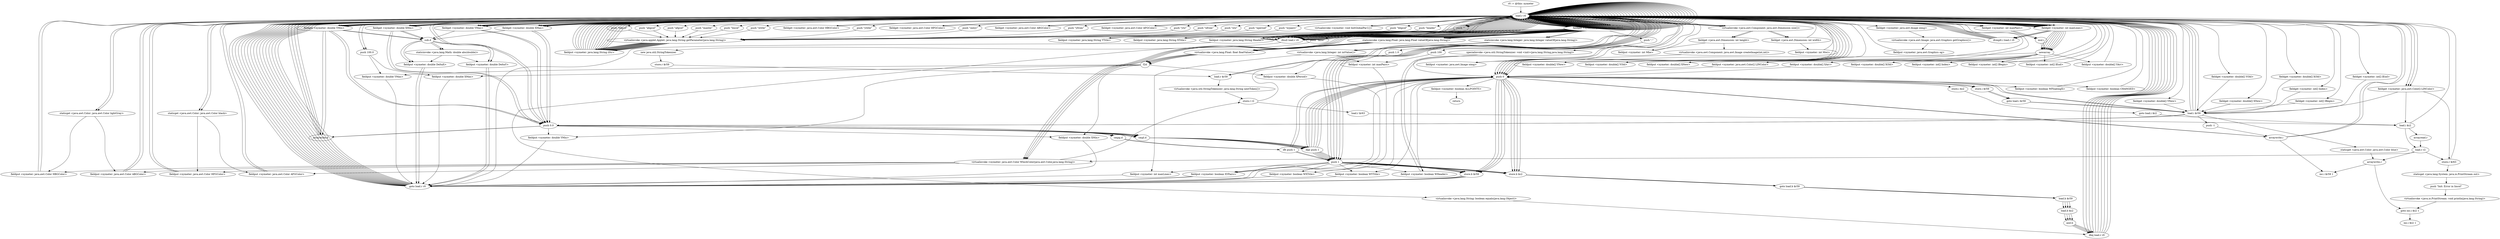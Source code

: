 digraph "" {
    "r0 := @this: xymeter"
    "load.r r0"
    "r0 := @this: xymeter"->"load.r r0";
    "staticget <java.awt.Color: java.awt.Color lightGray>"
    "load.r r0"->"staticget <java.awt.Color: java.awt.Color lightGray>";
    "fieldput <xymeter: java.awt.Color HBGColor>"
    "staticget <java.awt.Color: java.awt.Color lightGray>"->"fieldput <xymeter: java.awt.Color HBGColor>";
    "fieldput <xymeter: java.awt.Color HBGColor>"->"load.r r0";
    "load.r r0"->"staticget <java.awt.Color: java.awt.Color lightGray>";
    "fieldput <xymeter: java.awt.Color ABGColor>"
    "staticget <java.awt.Color: java.awt.Color lightGray>"->"fieldput <xymeter: java.awt.Color ABGColor>";
    "fieldput <xymeter: java.awt.Color ABGColor>"->"load.r r0";
    "staticget <java.awt.Color: java.awt.Color black>"
    "load.r r0"->"staticget <java.awt.Color: java.awt.Color black>";
    "fieldput <xymeter: java.awt.Color HFGColor>"
    "staticget <java.awt.Color: java.awt.Color black>"->"fieldput <xymeter: java.awt.Color HFGColor>";
    "fieldput <xymeter: java.awt.Color HFGColor>"->"load.r r0";
    "load.r r0"->"staticget <java.awt.Color: java.awt.Color black>";
    "fieldput <xymeter: java.awt.Color AFGColor>"
    "staticget <java.awt.Color: java.awt.Color black>"->"fieldput <xymeter: java.awt.Color AFGColor>";
    "fieldput <xymeter: java.awt.Color AFGColor>"->"load.r r0";
    "load.r r0"->"load.r r0";
    "push \"header\""
    "load.r r0"->"push \"header\"";
    "virtualinvoke <java.applet.Applet: java.lang.String getParameter(java.lang.String)>"
    "push \"header\""->"virtualinvoke <java.applet.Applet: java.lang.String getParameter(java.lang.String)>";
    "fieldput <xymeter: java.lang.String iStr>"
    "virtualinvoke <java.applet.Applet: java.lang.String getParameter(java.lang.String)>"->"fieldput <xymeter: java.lang.String iStr>";
    "fieldput <xymeter: java.lang.String iStr>"->"load.r r0";
    "fieldget <xymeter: java.lang.String iStr>"
    "load.r r0"->"fieldget <xymeter: java.lang.String iStr>";
    "ifnull load.r r0"
    "fieldget <xymeter: java.lang.String iStr>"->"ifnull load.r r0";
    "ifnull load.r r0"->"load.r r0";
    "push 1"
    "load.r r0"->"push 1";
    "fieldput <xymeter: boolean WHeader>"
    "push 1"->"fieldput <xymeter: boolean WHeader>";
    "fieldput <xymeter: boolean WHeader>"->"load.r r0";
    "load.r r0"->"load.r r0";
    "load.r r0"->"fieldget <xymeter: java.lang.String iStr>";
    "fieldput <xymeter: java.lang.String Header>"
    "fieldget <xymeter: java.lang.String iStr>"->"fieldput <xymeter: java.lang.String Header>";
    "goto load.r r0"
    "fieldput <xymeter: java.lang.String Header>"->"goto load.r r0";
    "goto load.r r0"->"load.r r0";
    "load.r r0"->"load.r r0";
    "push \"xtitle\""
    "load.r r0"->"push \"xtitle\"";
    "push \"xtitle\""->"virtualinvoke <java.applet.Applet: java.lang.String getParameter(java.lang.String)>";
    "virtualinvoke <java.applet.Applet: java.lang.String getParameter(java.lang.String)>"->"fieldput <xymeter: java.lang.String iStr>";
    "fieldput <xymeter: java.lang.String iStr>"->"load.r r0";
    "load.r r0"->"fieldget <xymeter: java.lang.String iStr>";
    "fieldget <xymeter: java.lang.String iStr>"->"ifnull load.r r0";
    "ifnull load.r r0"->"load.r r0";
    "load.r r0"->"load.r r0";
    "load.r r0"->"fieldget <xymeter: java.lang.String iStr>";
    "fieldput <xymeter: java.lang.String XTitle>"
    "fieldget <xymeter: java.lang.String iStr>"->"fieldput <xymeter: java.lang.String XTitle>";
    "fieldput <xymeter: java.lang.String XTitle>"->"load.r r0";
    "load.r r0"->"push 1";
    "fieldput <xymeter: boolean WXTitle>"
    "push 1"->"fieldput <xymeter: boolean WXTitle>";
    "fieldput <xymeter: boolean WXTitle>"->"goto load.r r0";
    "goto load.r r0"->"load.r r0";
    "load.r r0"->"load.r r0";
    "push \"ytitle\""
    "load.r r0"->"push \"ytitle\"";
    "push \"ytitle\""->"virtualinvoke <java.applet.Applet: java.lang.String getParameter(java.lang.String)>";
    "virtualinvoke <java.applet.Applet: java.lang.String getParameter(java.lang.String)>"->"fieldput <xymeter: java.lang.String iStr>";
    "fieldput <xymeter: java.lang.String iStr>"->"load.r r0";
    "load.r r0"->"fieldget <xymeter: java.lang.String iStr>";
    "fieldget <xymeter: java.lang.String iStr>"->"ifnull load.r r0";
    "ifnull load.r r0"->"load.r r0";
    "load.r r0"->"load.r r0";
    "load.r r0"->"fieldget <xymeter: java.lang.String iStr>";
    "fieldput <xymeter: java.lang.String YTitle>"
    "fieldget <xymeter: java.lang.String iStr>"->"fieldput <xymeter: java.lang.String YTitle>";
    "fieldput <xymeter: java.lang.String YTitle>"->"load.r r0";
    "load.r r0"->"push 1";
    "fieldput <xymeter: boolean WYTitle>"
    "push 1"->"fieldput <xymeter: boolean WYTitle>";
    "fieldput <xymeter: boolean WYTitle>"->"goto load.r r0";
    "goto load.r r0"->"load.r r0";
    "load.r r0"->"load.r r0";
    "push \"onlyy\""
    "load.r r0"->"push \"onlyy\"";
    "push \"onlyy\""->"virtualinvoke <java.applet.Applet: java.lang.String getParameter(java.lang.String)>";
    "virtualinvoke <java.applet.Applet: java.lang.String getParameter(java.lang.String)>"->"fieldput <xymeter: java.lang.String iStr>";
    "fieldput <xymeter: java.lang.String iStr>"->"load.r r0";
    "load.r r0"->"fieldget <xymeter: java.lang.String iStr>";
    "fieldget <xymeter: java.lang.String iStr>"->"ifnull load.r r0";
    "ifnull load.r r0"->"load.r r0";
    "load.r r0"->"fieldget <xymeter: java.lang.String iStr>";
    "push \"false\""
    "fieldget <xymeter: java.lang.String iStr>"->"push \"false\"";
    "virtualinvoke <java.lang.String: boolean equals(java.lang.Object)>"
    "push \"false\""->"virtualinvoke <java.lang.String: boolean equals(java.lang.Object)>";
    "ifeq load.r r0"
    "virtualinvoke <java.lang.String: boolean equals(java.lang.Object)>"->"ifeq load.r r0";
    "ifeq load.r r0"->"load.r r0";
    "load.r r0"->"push 1";
    "fieldput <xymeter: boolean XYPairs>"
    "push 1"->"fieldput <xymeter: boolean XYPairs>";
    "fieldput <xymeter: boolean XYPairs>"->"goto load.r r0";
    "goto load.r r0"->"load.r r0";
    "load.r r0"->"load.r r0";
    "push \"yfrom\""
    "load.r r0"->"push \"yfrom\"";
    "push \"yfrom\""->"virtualinvoke <java.applet.Applet: java.lang.String getParameter(java.lang.String)>";
    "virtualinvoke <java.applet.Applet: java.lang.String getParameter(java.lang.String)>"->"fieldput <xymeter: java.lang.String iStr>";
    "fieldput <xymeter: java.lang.String iStr>"->"load.r r0";
    "load.r r0"->"fieldget <xymeter: java.lang.String iStr>";
    "fieldget <xymeter: java.lang.String iStr>"->"ifnull load.r r0";
    "ifnull load.r r0"->"load.r r0";
    "load.r r0"->"load.r r0";
    "load.r r0"->"fieldget <xymeter: java.lang.String iStr>";
    "staticinvoke <java.lang.Float: java.lang.Float valueOf(java.lang.String)>"
    "fieldget <xymeter: java.lang.String iStr>"->"staticinvoke <java.lang.Float: java.lang.Float valueOf(java.lang.String)>";
    "virtualinvoke <java.lang.Float: float floatValue()>"
    "staticinvoke <java.lang.Float: java.lang.Float valueOf(java.lang.String)>"->"virtualinvoke <java.lang.Float: float floatValue()>";
    "f2d"
    "virtualinvoke <java.lang.Float: float floatValue()>"->"f2d";
    "fieldput <xymeter: double YMin>"
    "f2d"->"fieldput <xymeter: double YMin>";
    "fieldput <xymeter: double YMin>"->"goto load.r r0";
    "goto load.r r0"->"load.r r0";
    "load.r r0"->"load.r r0";
    "push \"yto\""
    "load.r r0"->"push \"yto\"";
    "push \"yto\""->"virtualinvoke <java.applet.Applet: java.lang.String getParameter(java.lang.String)>";
    "virtualinvoke <java.applet.Applet: java.lang.String getParameter(java.lang.String)>"->"fieldput <xymeter: java.lang.String iStr>";
    "fieldput <xymeter: java.lang.String iStr>"->"load.r r0";
    "load.r r0"->"fieldget <xymeter: java.lang.String iStr>";
    "fieldget <xymeter: java.lang.String iStr>"->"ifnull load.r r0";
    "ifnull load.r r0"->"load.r r0";
    "load.r r0"->"load.r r0";
    "load.r r0"->"fieldget <xymeter: java.lang.String iStr>";
    "fieldget <xymeter: java.lang.String iStr>"->"staticinvoke <java.lang.Float: java.lang.Float valueOf(java.lang.String)>";
    "staticinvoke <java.lang.Float: java.lang.Float valueOf(java.lang.String)>"->"virtualinvoke <java.lang.Float: float floatValue()>";
    "virtualinvoke <java.lang.Float: float floatValue()>"->"f2d";
    "fieldput <xymeter: double YMax>"
    "f2d"->"fieldput <xymeter: double YMax>";
    "fieldput <xymeter: double YMax>"->"goto load.r r0";
    "goto load.r r0"->"load.r r0";
    "fieldget <xymeter: double YMax>"
    "load.r r0"->"fieldget <xymeter: double YMax>";
    "push 0.0"
    "fieldget <xymeter: double YMax>"->"push 0.0";
    "cmpl.d"
    "push 0.0"->"cmpl.d";
    "ifge push 1"
    "cmpl.d"->"ifge push 1";
    "push 0"
    "ifge push 1"->"push 0";
    "store.b $r59"
    "push 0"->"store.b $r59";
    "store.b $r59"->"goto load.r r0";
    "goto load.r r0"->"load.r r0";
    "fieldget <xymeter: double YMin>"
    "load.r r0"->"fieldget <xymeter: double YMin>";
    "fieldget <xymeter: double YMin>"->"push 0.0";
    "push 0.0"->"cmpl.d";
    "cmpl.d"->"ifge push 1";
    "ifge push 1"->"push 0";
    "store.b $z2"
    "push 0"->"store.b $z2";
    "goto load.b $r59"
    "store.b $z2"->"goto load.b $r59";
    "load.b $r59"
    "goto load.b $r59"->"load.b $r59";
    "load.b $z2"
    "load.b $r59"->"load.b $z2";
    "and.b"
    "load.b $z2"->"and.b";
    "and.b"->"ifeq load.r r0";
    "ifeq load.r r0"->"load.r r0";
    "load.r r0"->"load.r r0";
    "load.r r0"->"fieldget <xymeter: double YMax>";
    "fieldget <xymeter: double YMax>"->"load.r r0";
    "load.r r0"->"fieldget <xymeter: double YMin>";
    "sub.d"
    "fieldget <xymeter: double YMin>"->"sub.d";
    "fieldput <xymeter: double DeltaY>"
    "sub.d"->"fieldput <xymeter: double DeltaY>";
    "fieldput <xymeter: double DeltaY>"->"goto load.r r0";
    "goto load.r r0"->"load.r r0";
    "load.r r0"->"load.r r0";
    "push \"xfrom\""
    "load.r r0"->"push \"xfrom\"";
    "push \"xfrom\""->"virtualinvoke <java.applet.Applet: java.lang.String getParameter(java.lang.String)>";
    "virtualinvoke <java.applet.Applet: java.lang.String getParameter(java.lang.String)>"->"fieldput <xymeter: java.lang.String iStr>";
    "fieldput <xymeter: java.lang.String iStr>"->"load.r r0";
    "load.r r0"->"fieldget <xymeter: java.lang.String iStr>";
    "fieldget <xymeter: java.lang.String iStr>"->"ifnull load.r r0";
    "ifnull load.r r0"->"load.r r0";
    "load.r r0"->"load.r r0";
    "load.r r0"->"fieldget <xymeter: java.lang.String iStr>";
    "fieldget <xymeter: java.lang.String iStr>"->"staticinvoke <java.lang.Float: java.lang.Float valueOf(java.lang.String)>";
    "staticinvoke <java.lang.Float: java.lang.Float valueOf(java.lang.String)>"->"virtualinvoke <java.lang.Float: float floatValue()>";
    "virtualinvoke <java.lang.Float: float floatValue()>"->"f2d";
    "fieldput <xymeter: double XMin>"
    "f2d"->"fieldput <xymeter: double XMin>";
    "fieldput <xymeter: double XMin>"->"goto load.r r0";
    "goto load.r r0"->"load.r r0";
    "load.r r0"->"load.r r0";
    "push \"xto\""
    "load.r r0"->"push \"xto\"";
    "push \"xto\""->"virtualinvoke <java.applet.Applet: java.lang.String getParameter(java.lang.String)>";
    "virtualinvoke <java.applet.Applet: java.lang.String getParameter(java.lang.String)>"->"fieldput <xymeter: java.lang.String iStr>";
    "fieldput <xymeter: java.lang.String iStr>"->"load.r r0";
    "load.r r0"->"fieldget <xymeter: java.lang.String iStr>";
    "fieldget <xymeter: java.lang.String iStr>"->"ifnull load.r r0";
    "ifnull load.r r0"->"load.r r0";
    "load.r r0"->"load.r r0";
    "load.r r0"->"fieldget <xymeter: java.lang.String iStr>";
    "fieldget <xymeter: java.lang.String iStr>"->"staticinvoke <java.lang.Float: java.lang.Float valueOf(java.lang.String)>";
    "staticinvoke <java.lang.Float: java.lang.Float valueOf(java.lang.String)>"->"virtualinvoke <java.lang.Float: float floatValue()>";
    "virtualinvoke <java.lang.Float: float floatValue()>"->"f2d";
    "fieldput <xymeter: double XMax>"
    "f2d"->"fieldput <xymeter: double XMax>";
    "fieldput <xymeter: double XMax>"->"goto load.r r0";
    "goto load.r r0"->"load.r r0";
    "fieldget <xymeter: double XMax>"
    "load.r r0"->"fieldget <xymeter: double XMax>";
    "fieldget <xymeter: double XMax>"->"push 0.0";
    "push 0.0"->"cmpl.d";
    "cmpl.d"->"ifge push 1";
    "ifge push 1"->"push 0";
    "push 0"->"store.b $r59";
    "store.b $r59"->"goto load.r r0";
    "goto load.r r0"->"load.r r0";
    "fieldget <xymeter: double XMin>"
    "load.r r0"->"fieldget <xymeter: double XMin>";
    "fieldget <xymeter: double XMin>"->"push 0.0";
    "push 0.0"->"cmpl.d";
    "cmpl.d"->"ifge push 1";
    "ifge push 1"->"push 0";
    "push 0"->"store.b $z2";
    "store.b $z2"->"goto load.b $r59";
    "goto load.b $r59"->"load.b $r59";
    "load.b $r59"->"load.b $z2";
    "load.b $z2"->"and.b";
    "and.b"->"ifeq load.r r0";
    "ifeq load.r r0"->"load.r r0";
    "load.r r0"->"load.r r0";
    "load.r r0"->"fieldget <xymeter: double XMax>";
    "fieldget <xymeter: double XMax>"->"load.r r0";
    "load.r r0"->"fieldget <xymeter: double XMin>";
    "fieldget <xymeter: double XMin>"->"sub.d";
    "fieldput <xymeter: double DeltaX>"
    "sub.d"->"fieldput <xymeter: double DeltaX>";
    "fieldput <xymeter: double DeltaX>"->"goto load.r r0";
    "goto load.r r0"->"load.r r0";
    "load.r r0"->"load.r r0";
    "push \"xperiod\""
    "load.r r0"->"push \"xperiod\"";
    "push \"xperiod\""->"virtualinvoke <java.applet.Applet: java.lang.String getParameter(java.lang.String)>";
    "virtualinvoke <java.applet.Applet: java.lang.String getParameter(java.lang.String)>"->"fieldput <xymeter: java.lang.String iStr>";
    "fieldput <xymeter: java.lang.String iStr>"->"load.r r0";
    "load.r r0"->"fieldget <xymeter: java.lang.String iStr>";
    "fieldget <xymeter: java.lang.String iStr>"->"ifnull load.r r0";
    "ifnull load.r r0"->"load.r r0";
    "load.r r0"->"load.r r0";
    "load.r r0"->"fieldget <xymeter: java.lang.String iStr>";
    "fieldget <xymeter: java.lang.String iStr>"->"staticinvoke <java.lang.Float: java.lang.Float valueOf(java.lang.String)>";
    "staticinvoke <java.lang.Float: java.lang.Float valueOf(java.lang.String)>"->"virtualinvoke <java.lang.Float: float floatValue()>";
    "virtualinvoke <java.lang.Float: float floatValue()>"->"f2d";
    "fieldput <xymeter: double XPeriod>"
    "f2d"->"fieldput <xymeter: double XPeriod>";
    "fieldput <xymeter: double XPeriod>"->"goto load.r r0";
    "goto load.r r0"->"load.r r0";
    "load.r r0"->"load.r r0";
    "push \"xypairs\""
    "load.r r0"->"push \"xypairs\"";
    "push \"xypairs\""->"virtualinvoke <java.applet.Applet: java.lang.String getParameter(java.lang.String)>";
    "virtualinvoke <java.applet.Applet: java.lang.String getParameter(java.lang.String)>"->"fieldput <xymeter: java.lang.String iStr>";
    "fieldput <xymeter: java.lang.String iStr>"->"load.r r0";
    "load.r r0"->"fieldget <xymeter: java.lang.String iStr>";
    "fieldget <xymeter: java.lang.String iStr>"->"ifnull load.r r0";
    "ifnull load.r r0"->"load.r r0";
    "load.r r0"->"load.r r0";
    "load.r r0"->"fieldget <xymeter: java.lang.String iStr>";
    "staticinvoke <java.lang.Integer: java.lang.Integer valueOf(java.lang.String)>"
    "fieldget <xymeter: java.lang.String iStr>"->"staticinvoke <java.lang.Integer: java.lang.Integer valueOf(java.lang.String)>";
    "virtualinvoke <java.lang.Integer: int intValue()>"
    "staticinvoke <java.lang.Integer: java.lang.Integer valueOf(java.lang.String)>"->"virtualinvoke <java.lang.Integer: int intValue()>";
    "fieldput <xymeter: int maxPairs>"
    "virtualinvoke <java.lang.Integer: int intValue()>"->"fieldput <xymeter: int maxPairs>";
    "fieldput <xymeter: int maxPairs>"->"goto load.r r0";
    "goto load.r r0"->"load.r r0";
    "load.r r0"->"load.r r0";
    "push \"hbgcol\""
    "load.r r0"->"push \"hbgcol\"";
    "push \"hbgcol\""->"virtualinvoke <java.applet.Applet: java.lang.String getParameter(java.lang.String)>";
    "virtualinvoke <java.applet.Applet: java.lang.String getParameter(java.lang.String)>"->"fieldput <xymeter: java.lang.String iStr>";
    "fieldput <xymeter: java.lang.String iStr>"->"load.r r0";
    "load.r r0"->"fieldget <xymeter: java.lang.String iStr>";
    "fieldget <xymeter: java.lang.String iStr>"->"ifnull load.r r0";
    "ifnull load.r r0"->"load.r r0";
    "load.r r0"->"load.r r0";
    "load.r r0"->"load.r r0";
    "fieldget <xymeter: java.awt.Color HBGColor>"
    "load.r r0"->"fieldget <xymeter: java.awt.Color HBGColor>";
    "fieldget <xymeter: java.awt.Color HBGColor>"->"load.r r0";
    "load.r r0"->"fieldget <xymeter: java.lang.String iStr>";
    "virtualinvoke <xymeter: java.awt.Color WhichColor(java.awt.Color,java.lang.String)>"
    "fieldget <xymeter: java.lang.String iStr>"->"virtualinvoke <xymeter: java.awt.Color WhichColor(java.awt.Color,java.lang.String)>";
    "virtualinvoke <xymeter: java.awt.Color WhichColor(java.awt.Color,java.lang.String)>"->"fieldput <xymeter: java.awt.Color HBGColor>";
    "fieldput <xymeter: java.awt.Color HBGColor>"->"load.r r0";
    "load.r r0"->"load.r r0";
    "push \"hfgcol\""
    "load.r r0"->"push \"hfgcol\"";
    "push \"hfgcol\""->"virtualinvoke <java.applet.Applet: java.lang.String getParameter(java.lang.String)>";
    "virtualinvoke <java.applet.Applet: java.lang.String getParameter(java.lang.String)>"->"fieldput <xymeter: java.lang.String iStr>";
    "fieldput <xymeter: java.lang.String iStr>"->"load.r r0";
    "load.r r0"->"fieldget <xymeter: java.lang.String iStr>";
    "fieldget <xymeter: java.lang.String iStr>"->"ifnull load.r r0";
    "ifnull load.r r0"->"load.r r0";
    "load.r r0"->"load.r r0";
    "load.r r0"->"load.r r0";
    "fieldget <xymeter: java.awt.Color HFGColor>"
    "load.r r0"->"fieldget <xymeter: java.awt.Color HFGColor>";
    "fieldget <xymeter: java.awt.Color HFGColor>"->"load.r r0";
    "load.r r0"->"fieldget <xymeter: java.lang.String iStr>";
    "fieldget <xymeter: java.lang.String iStr>"->"virtualinvoke <xymeter: java.awt.Color WhichColor(java.awt.Color,java.lang.String)>";
    "virtualinvoke <xymeter: java.awt.Color WhichColor(java.awt.Color,java.lang.String)>"->"fieldput <xymeter: java.awt.Color HFGColor>";
    "fieldput <xymeter: java.awt.Color HFGColor>"->"load.r r0";
    "load.r r0"->"load.r r0";
    "push \"abgcol\""
    "load.r r0"->"push \"abgcol\"";
    "push \"abgcol\""->"virtualinvoke <java.applet.Applet: java.lang.String getParameter(java.lang.String)>";
    "virtualinvoke <java.applet.Applet: java.lang.String getParameter(java.lang.String)>"->"fieldput <xymeter: java.lang.String iStr>";
    "fieldput <xymeter: java.lang.String iStr>"->"load.r r0";
    "load.r r0"->"fieldget <xymeter: java.lang.String iStr>";
    "fieldget <xymeter: java.lang.String iStr>"->"ifnull load.r r0";
    "ifnull load.r r0"->"load.r r0";
    "load.r r0"->"load.r r0";
    "load.r r0"->"load.r r0";
    "fieldget <xymeter: java.awt.Color ABGColor>"
    "load.r r0"->"fieldget <xymeter: java.awt.Color ABGColor>";
    "fieldget <xymeter: java.awt.Color ABGColor>"->"load.r r0";
    "load.r r0"->"fieldget <xymeter: java.lang.String iStr>";
    "fieldget <xymeter: java.lang.String iStr>"->"virtualinvoke <xymeter: java.awt.Color WhichColor(java.awt.Color,java.lang.String)>";
    "virtualinvoke <xymeter: java.awt.Color WhichColor(java.awt.Color,java.lang.String)>"->"fieldput <xymeter: java.awt.Color ABGColor>";
    "fieldput <xymeter: java.awt.Color ABGColor>"->"load.r r0";
    "load.r r0"->"load.r r0";
    "push \"afgcol\""
    "load.r r0"->"push \"afgcol\"";
    "push \"afgcol\""->"virtualinvoke <java.applet.Applet: java.lang.String getParameter(java.lang.String)>";
    "virtualinvoke <java.applet.Applet: java.lang.String getParameter(java.lang.String)>"->"fieldput <xymeter: java.lang.String iStr>";
    "fieldput <xymeter: java.lang.String iStr>"->"load.r r0";
    "load.r r0"->"fieldget <xymeter: java.lang.String iStr>";
    "fieldget <xymeter: java.lang.String iStr>"->"ifnull load.r r0";
    "ifnull load.r r0"->"load.r r0";
    "load.r r0"->"load.r r0";
    "load.r r0"->"load.r r0";
    "fieldget <xymeter: java.awt.Color AFGColor>"
    "load.r r0"->"fieldget <xymeter: java.awt.Color AFGColor>";
    "fieldget <xymeter: java.awt.Color AFGColor>"->"load.r r0";
    "load.r r0"->"fieldget <xymeter: java.lang.String iStr>";
    "fieldget <xymeter: java.lang.String iStr>"->"virtualinvoke <xymeter: java.awt.Color WhichColor(java.awt.Color,java.lang.String)>";
    "virtualinvoke <xymeter: java.awt.Color WhichColor(java.awt.Color,java.lang.String)>"->"fieldput <xymeter: java.awt.Color AFGColor>";
    "fieldput <xymeter: java.awt.Color AFGColor>"->"load.r r0";
    "load.r r0"->"load.r r0";
    "push \"maxlin\""
    "load.r r0"->"push \"maxlin\"";
    "push \"maxlin\""->"virtualinvoke <java.applet.Applet: java.lang.String getParameter(java.lang.String)>";
    "virtualinvoke <java.applet.Applet: java.lang.String getParameter(java.lang.String)>"->"fieldput <xymeter: java.lang.String iStr>";
    "fieldput <xymeter: java.lang.String iStr>"->"load.r r0";
    "load.r r0"->"fieldget <xymeter: java.lang.String iStr>";
    "fieldget <xymeter: java.lang.String iStr>"->"ifnull load.r r0";
    "ifnull load.r r0"->"load.r r0";
    "load.r r0"->"load.r r0";
    "load.r r0"->"fieldget <xymeter: java.lang.String iStr>";
    "fieldget <xymeter: java.lang.String iStr>"->"staticinvoke <java.lang.Integer: java.lang.Integer valueOf(java.lang.String)>";
    "staticinvoke <java.lang.Integer: java.lang.Integer valueOf(java.lang.String)>"->"virtualinvoke <java.lang.Integer: int intValue()>";
    "fieldput <xymeter: int maxLines>"
    "virtualinvoke <java.lang.Integer: int intValue()>"->"fieldput <xymeter: int maxLines>";
    "fieldput <xymeter: int maxLines>"->"goto load.r r0";
    "goto load.r r0"->"load.r r0";
    "load.r r0"->"load.r r0";
    "fieldget <xymeter: int maxLines>"
    "load.r r0"->"fieldget <xymeter: int maxLines>";
    "newarray"
    "fieldget <xymeter: int maxLines>"->"newarray";
    "fieldput <xymeter: java.awt.Color[] LINColor>"
    "newarray"->"fieldput <xymeter: java.awt.Color[] LINColor>";
    "fieldput <xymeter: java.awt.Color[] LINColor>"->"push 0";
    "store.i $r59"
    "push 0"->"store.i $r59";
    "goto load.i $r59"
    "store.i $r59"->"goto load.i $r59";
    "load.i $r59"
    "goto load.i $r59"->"load.i $r59";
    "load.i $r59"->"load.r r0";
    "load.r r0"->"fieldget <xymeter: int maxLines>";
    "ifcmplt.i load.r r0"
    "fieldget <xymeter: int maxLines>"->"ifcmplt.i load.r r0";
    "ifcmplt.i load.r r0"->"load.r r0";
    "load.r r0"->"load.r r0";
    "push \"lincol\""
    "load.r r0"->"push \"lincol\"";
    "push \"lincol\""->"virtualinvoke <java.applet.Applet: java.lang.String getParameter(java.lang.String)>";
    "virtualinvoke <java.applet.Applet: java.lang.String getParameter(java.lang.String)>"->"fieldput <xymeter: java.lang.String iStr>";
    "fieldput <xymeter: java.lang.String iStr>"->"load.r r0";
    "load.r r0"->"fieldget <xymeter: java.lang.String iStr>";
    "fieldget <xymeter: java.lang.String iStr>"->"ifnull load.r r0";
    "new java.util.StringTokenizer"
    "ifnull load.r r0"->"new java.util.StringTokenizer";
    "store.r $r59"
    "new java.util.StringTokenizer"->"store.r $r59";
    "load.r $r59"
    "store.r $r59"->"load.r $r59";
    "load.r $r59"->"load.r r0";
    "load.r r0"->"fieldget <xymeter: java.lang.String iStr>";
    "push \",\""
    "fieldget <xymeter: java.lang.String iStr>"->"push \",\"";
    "specialinvoke <java.util.StringTokenizer: void <init>(java.lang.String,java.lang.String)>"
    "push \",\""->"specialinvoke <java.util.StringTokenizer: void <init>(java.lang.String,java.lang.String)>";
    "specialinvoke <java.util.StringTokenizer: void <init>(java.lang.String,java.lang.String)>"->"push 0";
    "store.i $z2"
    "push 0"->"store.i $z2";
    "goto load.i $z2"
    "store.i $z2"->"goto load.i $z2";
    "load.i $z2"
    "goto load.i $z2"->"load.i $z2";
    "load.i $z2"->"load.r r0";
    "load.r r0"->"fieldget <xymeter: int maxLines>";
    "fieldget <xymeter: int maxLines>"->"ifcmplt.i load.r r0";
    "ifcmplt.i load.r r0"->"load.r r0";
    "load.r r0"->"load.r r0";
    "virtualinvoke <java.awt.Component: java.awt.Dimension size()>"
    "load.r r0"->"virtualinvoke <java.awt.Component: java.awt.Dimension size()>";
    "fieldget <java.awt.Dimension: int height>"
    "virtualinvoke <java.awt.Component: java.awt.Dimension size()>"->"fieldget <java.awt.Dimension: int height>";
    "fieldput <xymeter: int Mhe>"
    "fieldget <java.awt.Dimension: int height>"->"fieldput <xymeter: int Mhe>";
    "fieldput <xymeter: int Mhe>"->"load.r r0";
    "load.r r0"->"load.r r0";
    "load.r r0"->"virtualinvoke <java.awt.Component: java.awt.Dimension size()>";
    "fieldget <java.awt.Dimension: int width>"
    "virtualinvoke <java.awt.Component: java.awt.Dimension size()>"->"fieldget <java.awt.Dimension: int width>";
    "fieldput <xymeter: int Mwi>"
    "fieldget <java.awt.Dimension: int width>"->"fieldput <xymeter: int Mwi>";
    "fieldput <xymeter: int Mwi>"->"load.r r0";
    "virtualinvoke <xymeter: void InitGlobalPar1()>"
    "load.r r0"->"virtualinvoke <xymeter: void InitGlobalPar1()>";
    "virtualinvoke <xymeter: void InitGlobalPar1()>"->"load.r r0";
    "load.r r0"->"load.r r0";
    "load.r r0"->"load.r r0";
    "load.r r0"->"virtualinvoke <java.awt.Component: java.awt.Dimension size()>";
    "virtualinvoke <java.awt.Component: java.awt.Dimension size()>"->"fieldget <java.awt.Dimension: int width>";
    "fieldget <java.awt.Dimension: int width>"->"load.r r0";
    "load.r r0"->"virtualinvoke <java.awt.Component: java.awt.Dimension size()>";
    "virtualinvoke <java.awt.Component: java.awt.Dimension size()>"->"fieldget <java.awt.Dimension: int height>";
    "virtualinvoke <java.awt.Component: java.awt.Image createImage(int,int)>"
    "fieldget <java.awt.Dimension: int height>"->"virtualinvoke <java.awt.Component: java.awt.Image createImage(int,int)>";
    "fieldput <xymeter: java.awt.Image oimg>"
    "virtualinvoke <java.awt.Component: java.awt.Image createImage(int,int)>"->"fieldput <xymeter: java.awt.Image oimg>";
    "fieldput <xymeter: java.awt.Image oimg>"->"load.r r0";
    "load.r r0"->"load.r r0";
    "fieldget <xymeter: java.awt.Image oimg>"
    "load.r r0"->"fieldget <xymeter: java.awt.Image oimg>";
    "virtualinvoke <java.awt.Image: java.awt.Graphics getGraphics()>"
    "fieldget <xymeter: java.awt.Image oimg>"->"virtualinvoke <java.awt.Image: java.awt.Graphics getGraphics()>";
    "fieldput <xymeter: java.awt.Graphics og>"
    "virtualinvoke <java.awt.Image: java.awt.Graphics getGraphics()>"->"fieldput <xymeter: java.awt.Graphics og>";
    "fieldput <xymeter: java.awt.Graphics og>"->"load.r r0";
    "load.r r0"->"push 0";
    "fieldput <xymeter: boolean WFloatingX>"
    "push 0"->"fieldput <xymeter: boolean WFloatingX>";
    "fieldput <xymeter: boolean WFloatingX>"->"load.r r0";
    "load.r r0"->"load.r r0";
    "load.r r0"->"fieldget <xymeter: int maxLines>";
    "fieldget <xymeter: int maxLines>"->"newarray";
    "fieldput <xymeter: double[] YNew>"
    "newarray"->"fieldput <xymeter: double[] YNew>";
    "fieldput <xymeter: double[] YNew>"->"load.r r0";
    "load.r r0"->"load.r r0";
    "load.r r0"->"fieldget <xymeter: int maxLines>";
    "fieldget <xymeter: int maxLines>"->"newarray";
    "fieldput <xymeter: double[] YOld>"
    "newarray"->"fieldput <xymeter: double[] YOld>";
    "fieldput <xymeter: double[] YOld>"->"load.r r0";
    "load.r r0"->"load.r r0";
    "load.r r0"->"fieldget <xymeter: int maxLines>";
    "fieldget <xymeter: int maxLines>"->"newarray";
    "fieldput <xymeter: double[] XNew>"
    "newarray"->"fieldput <xymeter: double[] XNew>";
    "fieldput <xymeter: double[] XNew>"->"load.r r0";
    "load.r r0"->"load.r r0";
    "load.r r0"->"fieldget <xymeter: int maxLines>";
    "fieldget <xymeter: int maxLines>"->"newarray";
    "fieldput <xymeter: double[] XOld>"
    "newarray"->"fieldput <xymeter: double[] XOld>";
    "fieldput <xymeter: double[] XOld>"->"load.r r0";
    "load.r r0"->"load.r r0";
    "load.r r0"->"fieldget <xymeter: int maxLines>";
    "fieldget <xymeter: int maxLines>"->"newarray";
    "fieldput <xymeter: int[] Index>"
    "newarray"->"fieldput <xymeter: int[] Index>";
    "fieldput <xymeter: int[] Index>"->"load.r r0";
    "load.r r0"->"load.r r0";
    "load.r r0"->"fieldget <xymeter: int maxLines>";
    "fieldget <xymeter: int maxLines>"->"newarray";
    "fieldput <xymeter: int[] IBegin>"
    "newarray"->"fieldput <xymeter: int[] IBegin>";
    "fieldput <xymeter: int[] IBegin>"->"load.r r0";
    "load.r r0"->"load.r r0";
    "load.r r0"->"fieldget <xymeter: int maxLines>";
    "fieldget <xymeter: int maxLines>"->"newarray";
    "fieldput <xymeter: int[] IEnd>"
    "newarray"->"fieldput <xymeter: int[] IEnd>";
    "fieldput <xymeter: int[] IEnd>"->"load.r r0";
    "load.r r0"->"load.r r0";
    "load.r r0"->"fieldget <xymeter: int maxLines>";
    "fieldget <xymeter: int maxLines>"->"load.r r0";
    "fieldget <xymeter: int maxPairs>"
    "load.r r0"->"fieldget <xymeter: int maxPairs>";
    "mul.i"
    "fieldget <xymeter: int maxPairs>"->"mul.i";
    "mul.i"->"newarray";
    "fieldput <xymeter: double[] YArr>"
    "newarray"->"fieldput <xymeter: double[] YArr>";
    "fieldput <xymeter: double[] YArr>"->"load.r r0";
    "load.r r0"->"load.r r0";
    "load.r r0"->"fieldget <xymeter: int maxLines>";
    "fieldget <xymeter: int maxLines>"->"load.r r0";
    "load.r r0"->"fieldget <xymeter: int maxPairs>";
    "fieldget <xymeter: int maxPairs>"->"mul.i";
    "mul.i"->"newarray";
    "fieldput <xymeter: double[] XArr>"
    "newarray"->"fieldput <xymeter: double[] XArr>";
    "fieldput <xymeter: double[] XArr>"->"push 0";
    "push 0"->"store.i $r59";
    "store.i $r59"->"goto load.i $r59";
    "goto load.i $r59"->"load.i $r59";
    "load.i $r59"->"load.r r0";
    "load.r r0"->"fieldget <xymeter: int maxLines>";
    "fieldget <xymeter: int maxLines>"->"ifcmplt.i load.r r0";
    "ifcmplt.i load.r r0"->"load.r r0";
    "load.r r0"->"push 0";
    "fieldput <xymeter: boolean CHANGED>"
    "push 0"->"fieldput <xymeter: boolean CHANGED>";
    "fieldput <xymeter: boolean CHANGED>"->"load.r r0";
    "load.r r0"->"push 0";
    "fieldput <xymeter: boolean ALLPOINTS>"
    "push 0"->"fieldput <xymeter: boolean ALLPOINTS>";
    "return"
    "fieldput <xymeter: boolean ALLPOINTS>"->"return";
    "ifcmplt.i load.r r0"->"load.r r0";
    "fieldget <xymeter: double[] YNew>"
    "load.r r0"->"fieldget <xymeter: double[] YNew>";
    "fieldget <xymeter: double[] YNew>"->"load.i $r59";
    "load.i $r59"->"load.r r0";
    "load.r r0"->"fieldget <xymeter: double YMin>";
    "arraywrite.d"
    "fieldget <xymeter: double YMin>"->"arraywrite.d";
    "arraywrite.d"->"load.r r0";
    "fieldget <xymeter: double[] YOld>"
    "load.r r0"->"fieldget <xymeter: double[] YOld>";
    "fieldget <xymeter: double[] YOld>"->"load.i $r59";
    "load.i $r59"->"load.r r0";
    "load.r r0"->"fieldget <xymeter: double YMin>";
    "fieldget <xymeter: double YMin>"->"arraywrite.d";
    "arraywrite.d"->"load.r r0";
    "fieldget <xymeter: double[] XNew>"
    "load.r r0"->"fieldget <xymeter: double[] XNew>";
    "fieldget <xymeter: double[] XNew>"->"load.i $r59";
    "load.i $r59"->"push 0.0";
    "push 0.0"->"arraywrite.d";
    "arraywrite.d"->"load.r r0";
    "fieldget <xymeter: double[] XOld>"
    "load.r r0"->"fieldget <xymeter: double[] XOld>";
    "fieldget <xymeter: double[] XOld>"->"load.i $r59";
    "load.i $r59"->"push 0.0";
    "push 0.0"->"arraywrite.d";
    "arraywrite.d"->"load.r r0";
    "fieldget <xymeter: int[] Index>"
    "load.r r0"->"fieldget <xymeter: int[] Index>";
    "fieldget <xymeter: int[] Index>"->"load.i $r59";
    "push -1"
    "load.i $r59"->"push -1";
    "arraywrite.i"
    "push -1"->"arraywrite.i";
    "arraywrite.i"->"load.r r0";
    "fieldget <xymeter: int[] IBegin>"
    "load.r r0"->"fieldget <xymeter: int[] IBegin>";
    "fieldget <xymeter: int[] IBegin>"->"load.i $r59";
    "load.i $r59"->"push 0";
    "push 0"->"arraywrite.i";
    "arraywrite.i"->"load.r r0";
    "fieldget <xymeter: int[] IEnd>"
    "load.r r0"->"fieldget <xymeter: int[] IEnd>";
    "fieldget <xymeter: int[] IEnd>"->"load.i $r59";
    "load.i $r59"->"push 0";
    "push 0"->"arraywrite.i";
    "inc.i $r59 1"
    "arraywrite.i"->"inc.i $r59 1";
    "ifcmplt.i load.r r0"->"load.r r0";
    "load.r r0"->"load.r $r59";
    "virtualinvoke <java.util.StringTokenizer: java.lang.String nextToken()>"
    "load.r $r59"->"virtualinvoke <java.util.StringTokenizer: java.lang.String nextToken()>";
    "store.r r2"
    "virtualinvoke <java.util.StringTokenizer: java.lang.String nextToken()>"->"store.r r2";
    "store.r r2"->"load.r r0";
    "fieldget <xymeter: java.awt.Color[] LINColor>"
    "load.r r0"->"fieldget <xymeter: java.awt.Color[] LINColor>";
    "store.r $r63"
    "fieldget <xymeter: java.awt.Color[] LINColor>"->"store.r $r63";
    "store.r $r63"->"load.r r0";
    "load.r r0"->"fieldget <xymeter: java.awt.Color[] LINColor>";
    "fieldget <xymeter: java.awt.Color[] LINColor>"->"load.i $z2";
    "arrayread.r"
    "load.i $z2"->"arrayread.r";
    "load.r r2"
    "arrayread.r"->"load.r r2";
    "load.r r2"->"virtualinvoke <xymeter: java.awt.Color WhichColor(java.awt.Color,java.lang.String)>";
    "virtualinvoke <xymeter: java.awt.Color WhichColor(java.awt.Color,java.lang.String)>"->"store.r r2";
    "load.r $r63"
    "store.r r2"->"load.r $r63";
    "load.r $r63"->"load.i $z2";
    "load.i $z2"->"load.r r2";
    "arraywrite.r"
    "load.r r2"->"arraywrite.r";
    "goto inc.i $z2 1"
    "arraywrite.r"->"goto inc.i $z2 1";
    "inc.i $z2 1"
    "goto inc.i $z2 1"->"inc.i $z2 1";
    "load.r r2"->"store.r $r63";
    "staticget <java.lang.System: java.io.PrintStream out>"
    "store.r $r63"->"staticget <java.lang.System: java.io.PrintStream out>";
    "push \"Init: Error in lincol\""
    "staticget <java.lang.System: java.io.PrintStream out>"->"push \"Init: Error in lincol\"";
    "virtualinvoke <java.io.PrintStream: void println(java.lang.String)>"
    "push \"Init: Error in lincol\""->"virtualinvoke <java.io.PrintStream: void println(java.lang.String)>";
    "virtualinvoke <java.io.PrintStream: void println(java.lang.String)>"->"goto inc.i $z2 1";
    "ifcmplt.i load.r r0"->"load.r r0";
    "load.r r0"->"fieldget <xymeter: java.awt.Color[] LINColor>";
    "fieldget <xymeter: java.awt.Color[] LINColor>"->"load.i $r59";
    "staticget <java.awt.Color: java.awt.Color blue>"
    "load.i $r59"->"staticget <java.awt.Color: java.awt.Color blue>";
    "staticget <java.awt.Color: java.awt.Color blue>"->"arraywrite.r";
    "arraywrite.r"->"inc.i $r59 1";
    "ifnull load.r r0"->"load.r r0";
    "load.r r0"->"push 1";
    "push 1"->"fieldput <xymeter: int maxLines>";
    "ifnull load.r r0"->"load.r r0";
    "push 100"
    "load.r r0"->"push 100";
    "push 100"->"fieldput <xymeter: int maxPairs>";
    "ifnull load.r r0"->"load.r r0";
    "push 1.0"
    "load.r r0"->"push 1.0";
    "push 1.0"->"fieldput <xymeter: double XPeriod>";
    "ifeq load.r r0"->"load.r r0";
    "load.r r0"->"fieldget <xymeter: double XMax>";
    "fieldget <xymeter: double XMax>"->"push 0.0";
    "push 0.0"->"cmpl.d";
    "cmpl.d"->"ifge push 1";
    "ifge push 1"->"push 0";
    "push 0"->"store.b $r59";
    "store.b $r59"->"goto load.r r0";
    "goto load.r r0"->"load.r r0";
    "load.r r0"->"fieldget <xymeter: double XMin>";
    "fieldget <xymeter: double XMin>"->"push 0.0";
    "cmpg.d"
    "push 0.0"->"cmpg.d";
    "iflt push 1"
    "cmpg.d"->"iflt push 1";
    "iflt push 1"->"push 0";
    "push 0"->"store.b $z2";
    "store.b $z2"->"goto load.b $r59";
    "goto load.b $r59"->"load.b $r59";
    "load.b $r59"->"load.b $z2";
    "load.b $z2"->"and.b";
    "and.b"->"ifeq load.r r0";
    "ifeq load.r r0"->"load.r r0";
    "load.r r0"->"load.r r0";
    "load.r r0"->"fieldget <xymeter: double XMax>";
    "fieldget <xymeter: double XMax>"->"load.r r0";
    "load.r r0"->"fieldget <xymeter: double XMin>";
    "fieldget <xymeter: double XMin>"->"sub.d";
    "sub.d"->"fieldput <xymeter: double DeltaX>";
    "fieldput <xymeter: double DeltaX>"->"goto load.r r0";
    "ifeq load.r r0"->"load.r r0";
    "load.r r0"->"load.r r0";
    "load.r r0"->"fieldget <xymeter: double XMin>";
    "fieldget <xymeter: double XMin>"->"load.r r0";
    "load.r r0"->"fieldget <xymeter: double XMax>";
    "fieldget <xymeter: double XMax>"->"sub.d";
    "staticinvoke <java.lang.Math: double abs(double)>"
    "sub.d"->"staticinvoke <java.lang.Math: double abs(double)>";
    "staticinvoke <java.lang.Math: double abs(double)>"->"fieldput <xymeter: double DeltaX>";
    "iflt push 1"->"push 1";
    "push 1"->"store.b $z2";
    "ifge push 1"->"push 1";
    "push 1"->"store.b $r59";
    "ifge push 1"->"push 1";
    "push 1"->"store.b $z2";
    "ifge push 1"->"push 1";
    "push 1"->"store.b $r59";
    "ifnull load.r r0"->"load.r r0";
    "push 100.0"
    "load.r r0"->"push 100.0";
    "push 100.0"->"fieldput <xymeter: double XMax>";
    "ifnull load.r r0"->"load.r r0";
    "load.r r0"->"push 0.0";
    "push 0.0"->"fieldput <xymeter: double XMin>";
    "ifeq load.r r0"->"load.r r0";
    "load.r r0"->"fieldget <xymeter: double YMax>";
    "fieldget <xymeter: double YMax>"->"push 0.0";
    "push 0.0"->"cmpl.d";
    "cmpl.d"->"ifge push 1";
    "ifge push 1"->"push 0";
    "push 0"->"store.b $r59";
    "store.b $r59"->"goto load.r r0";
    "goto load.r r0"->"load.r r0";
    "load.r r0"->"fieldget <xymeter: double YMin>";
    "fieldget <xymeter: double YMin>"->"push 0.0";
    "push 0.0"->"cmpg.d";
    "cmpg.d"->"iflt push 1";
    "iflt push 1"->"push 0";
    "push 0"->"store.b $z2";
    "store.b $z2"->"goto load.b $r59";
    "goto load.b $r59"->"load.b $r59";
    "load.b $r59"->"load.b $z2";
    "load.b $z2"->"and.b";
    "and.b"->"ifeq load.r r0";
    "ifeq load.r r0"->"load.r r0";
    "load.r r0"->"load.r r0";
    "load.r r0"->"fieldget <xymeter: double YMax>";
    "fieldget <xymeter: double YMax>"->"load.r r0";
    "load.r r0"->"fieldget <xymeter: double YMin>";
    "fieldget <xymeter: double YMin>"->"sub.d";
    "sub.d"->"fieldput <xymeter: double DeltaY>";
    "fieldput <xymeter: double DeltaY>"->"goto load.r r0";
    "ifeq load.r r0"->"load.r r0";
    "load.r r0"->"load.r r0";
    "load.r r0"->"fieldget <xymeter: double YMin>";
    "fieldget <xymeter: double YMin>"->"load.r r0";
    "load.r r0"->"fieldget <xymeter: double YMax>";
    "fieldget <xymeter: double YMax>"->"sub.d";
    "sub.d"->"staticinvoke <java.lang.Math: double abs(double)>";
    "staticinvoke <java.lang.Math: double abs(double)>"->"fieldput <xymeter: double DeltaY>";
    "iflt push 1"->"push 1";
    "push 1"->"store.b $z2";
    "ifge push 1"->"push 1";
    "push 1"->"store.b $r59";
    "ifge push 1"->"push 1";
    "push 1"->"store.b $z2";
    "ifge push 1"->"push 1";
    "push 1"->"store.b $r59";
    "ifnull load.r r0"->"load.r r0";
    "load.r r0"->"push 100.0";
    "push 100.0"->"fieldput <xymeter: double YMax>";
    "ifnull load.r r0"->"load.r r0";
    "load.r r0"->"push 0.0";
    "push 0.0"->"fieldput <xymeter: double YMin>";
    "ifeq load.r r0"->"load.r r0";
    "load.r r0"->"push 0";
    "push 0"->"fieldput <xymeter: boolean XYPairs>";
    "fieldput <xymeter: boolean XYPairs>"->"goto load.r r0";
    "ifnull load.r r0"->"load.r r0";
    "load.r r0"->"push 1";
    "push 1"->"fieldput <xymeter: boolean XYPairs>";
    "ifnull load.r r0"->"load.r r0";
    "push \"\""
    "load.r r0"->"push \"\"";
    "push \"\""->"fieldput <xymeter: java.lang.String YTitle>";
    "fieldput <xymeter: java.lang.String YTitle>"->"load.r r0";
    "load.r r0"->"push 0";
    "push 0"->"fieldput <xymeter: boolean WYTitle>";
    "ifnull load.r r0"->"load.r r0";
    "load.r r0"->"push \"\"";
    "push \"\""->"fieldput <xymeter: java.lang.String XTitle>";
    "fieldput <xymeter: java.lang.String XTitle>"->"load.r r0";
    "load.r r0"->"push 0";
    "push 0"->"fieldput <xymeter: boolean WXTitle>";
    "ifnull load.r r0"->"load.r r0";
    "load.r r0"->"push 0";
    "push 0"->"fieldput <xymeter: boolean WHeader>";
    "fieldput <xymeter: boolean WHeader>"->"load.r r0";
    "load.r r0"->"push \"\"";
    "push \"\""->"fieldput <xymeter: java.lang.String Header>";
}

